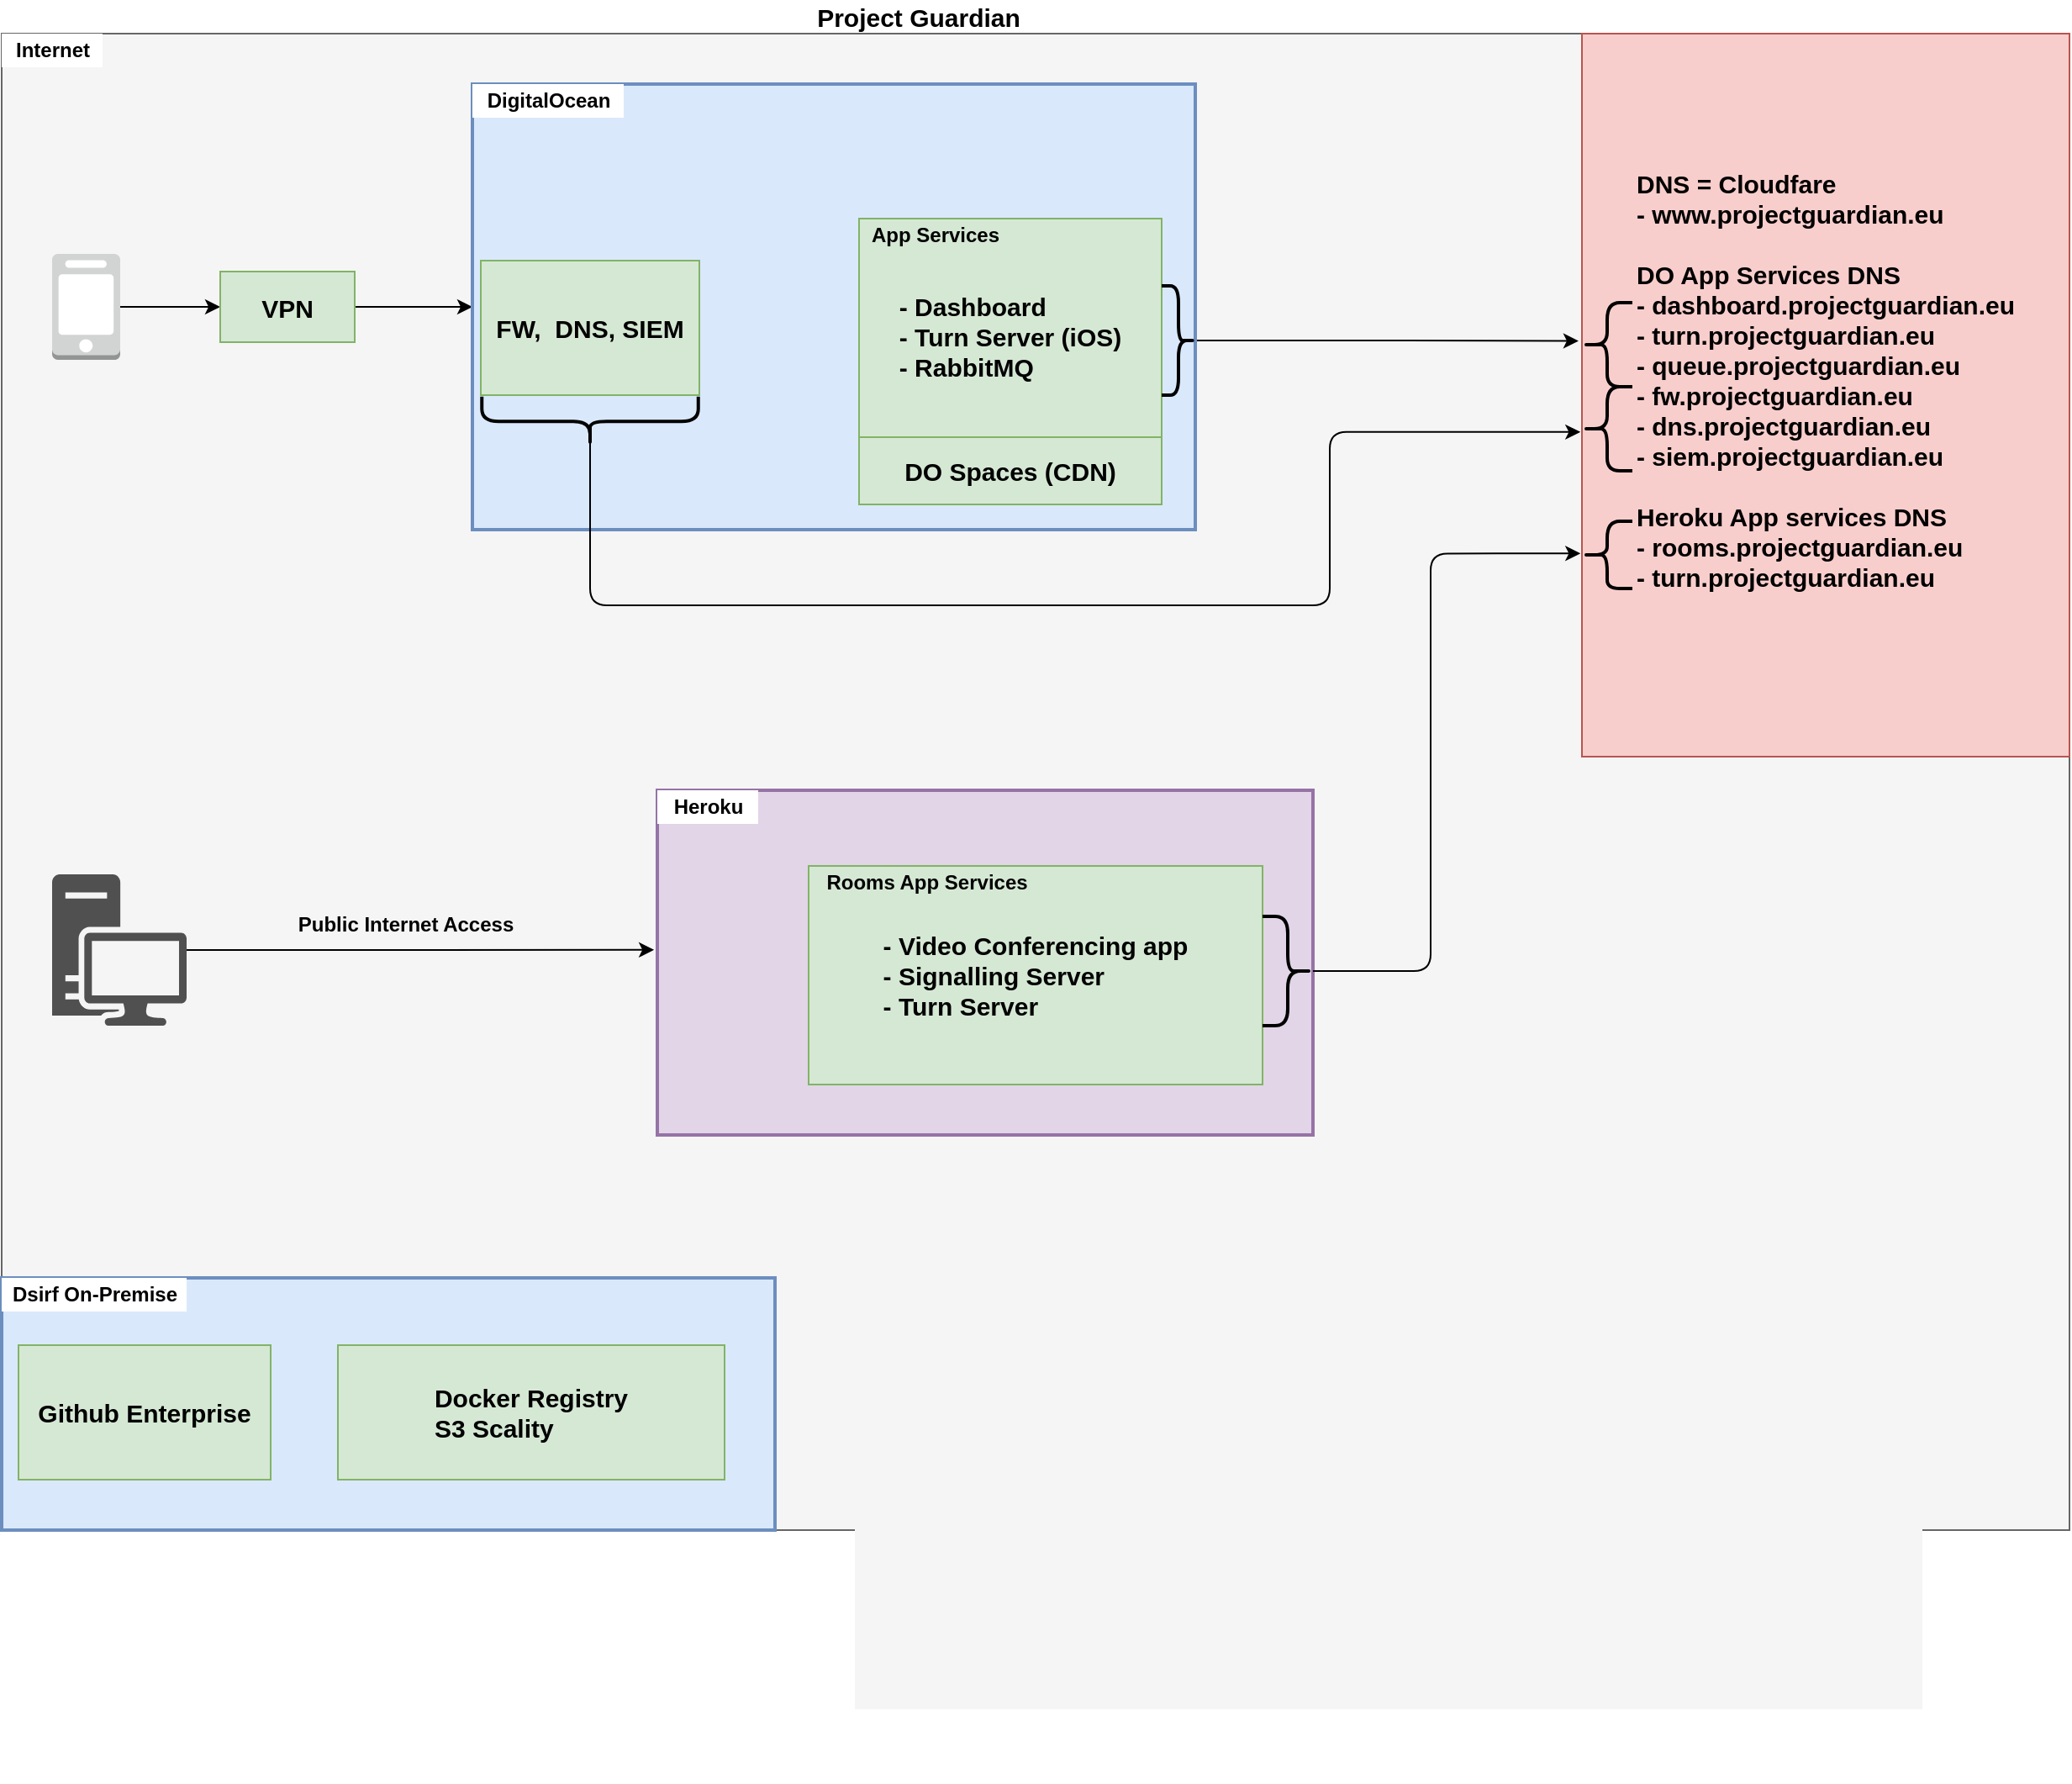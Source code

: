 <mxfile version="13.8.8" type="github">
  <diagram id="Kct_C77k4w69qnWXF-Gp" name="Page-1">
    <mxGraphModel dx="3766" dy="1265" grid="1" gridSize="10" guides="1" tooltips="1" connect="1" arrows="1" fold="1" page="1" pageScale="1" pageWidth="1700" pageHeight="1100" math="0" shadow="0">
      <root>
        <mxCell id="0" />
        <mxCell id="1" parent="0" />
        <mxCell id="mxm4oyXmpaIIjX80Ufu0-10" value="" style="rounded=0;whiteSpace=wrap;html=1;fillColor=#f5f5f5;strokeColor=#666666;fontColor=#333333;" vertex="1" parent="1">
          <mxGeometry y="60" width="1230" height="890" as="geometry" />
        </mxCell>
        <mxCell id="mxm4oyXmpaIIjX80Ufu0-1" value="Internet" style="text;html=1;align=center;verticalAlign=middle;resizable=0;points=[];autosize=1;fontStyle=1;fillColor=#ffffff;" vertex="1" parent="1">
          <mxGeometry y="60" width="60" height="20" as="geometry" />
        </mxCell>
        <mxCell id="mxm4oyXmpaIIjX80Ufu0-27" style="edgeStyle=orthogonalEdgeStyle;rounded=1;orthogonalLoop=1;jettySize=auto;html=1;entryX=0;entryY=0.5;entryDx=0;entryDy=0;" edge="1" parent="1" source="mxm4oyXmpaIIjX80Ufu0-4" target="mxm4oyXmpaIIjX80Ufu0-9">
          <mxGeometry relative="1" as="geometry" />
        </mxCell>
        <mxCell id="mxm4oyXmpaIIjX80Ufu0-4" value="" style="outlineConnect=0;dashed=0;verticalLabelPosition=bottom;verticalAlign=top;align=center;html=1;shape=mxgraph.aws3.mobile_client;fillColor=#D2D3D3;gradientColor=none;" vertex="1" parent="1">
          <mxGeometry x="30" y="191" width="40.5" height="63" as="geometry" />
        </mxCell>
        <mxCell id="mxm4oyXmpaIIjX80Ufu0-28" style="edgeStyle=orthogonalEdgeStyle;rounded=1;orthogonalLoop=1;jettySize=auto;html=1;entryX=0;entryY=0.5;entryDx=0;entryDy=0;" edge="1" parent="1" source="mxm4oyXmpaIIjX80Ufu0-9" target="mxm4oyXmpaIIjX80Ufu0-11">
          <mxGeometry relative="1" as="geometry" />
        </mxCell>
        <mxCell id="mxm4oyXmpaIIjX80Ufu0-9" value="&lt;font style=&quot;font-size: 15px&quot;&gt;VPN&lt;/font&gt;" style="rounded=0;whiteSpace=wrap;html=1;fontStyle=1;fillColor=#d5e8d4;strokeColor=#82b366;" vertex="1" parent="1">
          <mxGeometry x="130" y="201.5" width="80" height="42" as="geometry" />
        </mxCell>
        <mxCell id="mxm4oyXmpaIIjX80Ufu0-26" style="edgeStyle=orthogonalEdgeStyle;rounded=1;orthogonalLoop=1;jettySize=auto;html=1;entryX=-0.005;entryY=0.463;entryDx=0;entryDy=0;entryPerimeter=0;" edge="1" parent="1" source="mxm4oyXmpaIIjX80Ufu0-18" target="mxm4oyXmpaIIjX80Ufu0-20">
          <mxGeometry relative="1" as="geometry" />
        </mxCell>
        <mxCell id="mxm4oyXmpaIIjX80Ufu0-18" value="" style="pointerEvents=1;shadow=0;dashed=0;html=1;strokeColor=none;fillColor=#505050;labelPosition=center;verticalLabelPosition=bottom;verticalAlign=top;outlineConnect=0;align=center;shape=mxgraph.office.devices.workstation;" vertex="1" parent="1">
          <mxGeometry x="30" y="560" width="80" height="90" as="geometry" />
        </mxCell>
        <mxCell id="mxm4oyXmpaIIjX80Ufu0-19" value="Public Internet Access" style="text;html=1;align=center;verticalAlign=middle;resizable=0;points=[];autosize=1;fontStyle=1;" vertex="1" parent="1">
          <mxGeometry x="170" y="580" width="140" height="20" as="geometry" />
        </mxCell>
        <mxCell id="mxm4oyXmpaIIjX80Ufu0-25" value="" style="group" vertex="1" connectable="0" parent="1">
          <mxGeometry x="390" y="510" width="390" height="215" as="geometry" />
        </mxCell>
        <mxCell id="mxm4oyXmpaIIjX80Ufu0-20" value="" style="whiteSpace=wrap;html=1;strokeColor=#9673a6;strokeWidth=2;fillColor=#e1d5e7;" vertex="1" parent="mxm4oyXmpaIIjX80Ufu0-25">
          <mxGeometry width="390" height="205" as="geometry" />
        </mxCell>
        <mxCell id="mxm4oyXmpaIIjX80Ufu0-21" value="Heroku" style="text;html=1;align=center;verticalAlign=middle;resizable=0;points=[];autosize=1;fontStyle=1;fillColor=#ffffff;" vertex="1" parent="mxm4oyXmpaIIjX80Ufu0-25">
          <mxGeometry width="60" height="20" as="geometry" />
        </mxCell>
        <mxCell id="mxm4oyXmpaIIjX80Ufu0-24" value="" style="group" vertex="1" connectable="0" parent="mxm4oyXmpaIIjX80Ufu0-25">
          <mxGeometry x="90" y="45" width="270" height="170" as="geometry" />
        </mxCell>
        <mxCell id="mxm4oyXmpaIIjX80Ufu0-22" value="&lt;div style=&quot;text-align: justify&quot;&gt;&lt;span style=&quot;font-size: 15px&quot;&gt;&lt;b&gt;- Video Conferencing app&lt;/b&gt;&lt;/span&gt;&lt;/div&gt;&lt;div style=&quot;text-align: justify&quot;&gt;&lt;b&gt;&lt;span style=&quot;font-size: 15px&quot;&gt;-&amp;nbsp;Signalling&amp;nbsp;Server&lt;/span&gt;&lt;/b&gt;&lt;/div&gt;&lt;div style=&quot;text-align: justify&quot;&gt;&lt;span style=&quot;font-size: 15px&quot;&gt;&lt;b&gt;- Turn Server&lt;/b&gt;&lt;/span&gt;&lt;/div&gt;" style="whiteSpace=wrap;html=1;fillColor=#d5e8d4;strokeColor=#82b366;" vertex="1" parent="mxm4oyXmpaIIjX80Ufu0-24">
          <mxGeometry width="270" height="130" as="geometry" />
        </mxCell>
        <mxCell id="mxm4oyXmpaIIjX80Ufu0-23" value="Rooms App Services" style="text;html=1;align=center;verticalAlign=middle;resizable=0;points=[];autosize=1;fontStyle=1" vertex="1" parent="mxm4oyXmpaIIjX80Ufu0-24">
          <mxGeometry width="140" height="20" as="geometry" />
        </mxCell>
        <mxCell id="mxm4oyXmpaIIjX80Ufu0-47" value="" style="shape=curlyBracket;whiteSpace=wrap;html=1;rounded=1;strokeWidth=2;fillColor=#ffffff;rotation=-180;" vertex="1" parent="mxm4oyXmpaIIjX80Ufu0-25">
          <mxGeometry x="360" y="75" width="30" height="65" as="geometry" />
        </mxCell>
        <mxCell id="mxm4oyXmpaIIjX80Ufu0-29" value="&lt;div style=&quot;text-align: justify&quot;&gt;&lt;b&gt;&lt;font style=&quot;font-size: 15px&quot;&gt;DNS = Cloudfare&lt;/font&gt;&lt;/b&gt;&lt;/div&gt;&lt;div style=&quot;text-align: justify&quot;&gt;&lt;b&gt;&lt;font&gt;&lt;span style=&quot;font-size: 15px&quot;&gt;- www.projectguardian.eu&lt;/span&gt;&lt;/font&gt;&lt;/b&gt;&lt;/div&gt;&lt;div style=&quot;text-align: justify&quot;&gt;&lt;b&gt;&lt;font&gt;&lt;span style=&quot;font-size: 15px&quot;&gt;&lt;br&gt;&lt;/span&gt;&lt;/font&gt;&lt;/b&gt;&lt;/div&gt;&lt;div style=&quot;text-align: justify&quot;&gt;&lt;b&gt;&lt;font&gt;&lt;span style=&quot;font-size: 15px&quot;&gt;DO App Services DNS&lt;/span&gt;&lt;/font&gt;&lt;/b&gt;&lt;/div&gt;&lt;div style=&quot;text-align: justify&quot;&gt;&lt;b&gt;&lt;font&gt;&lt;span style=&quot;font-size: 15px&quot;&gt;- dashboard.projectguardian.eu&lt;/span&gt;&lt;/font&gt;&lt;/b&gt;&lt;/div&gt;&lt;div style=&quot;text-align: justify&quot;&gt;&lt;div&gt;&lt;b&gt;&lt;span style=&quot;font-size: 15px&quot;&gt;- turn.projectguardian.eu&lt;/span&gt;&lt;/b&gt;&lt;/div&gt;&lt;/div&gt;&lt;div style=&quot;text-align: justify&quot;&gt;&lt;b&gt;&lt;font&gt;&lt;span style=&quot;font-size: 15px&quot;&gt;- queue.projectguardian.eu&lt;/span&gt;&lt;/font&gt;&lt;/b&gt;&lt;/div&gt;&lt;div style=&quot;text-align: justify&quot;&gt;&lt;b style=&quot;font-size: 15px&quot;&gt;- fw.projectguardian.eu&lt;/b&gt;&lt;br&gt;&lt;/div&gt;&lt;div style=&quot;text-align: justify&quot;&gt;&lt;span style=&quot;font-size: 15px&quot;&gt;&lt;b&gt;- dns.projectguardian.eu&lt;/b&gt;&lt;/span&gt;&lt;/div&gt;&lt;div style=&quot;text-align: justify&quot;&gt;&lt;span style=&quot;font-size: 15px&quot;&gt;&lt;b&gt;- siem.projectguardian.eu&lt;/b&gt;&lt;/span&gt;&lt;/div&gt;&lt;div style=&quot;text-align: justify&quot;&gt;&lt;b&gt;&lt;font&gt;&lt;span style=&quot;font-size: 15px&quot;&gt;&lt;br&gt;&lt;/span&gt;&lt;/font&gt;&lt;/b&gt;&lt;/div&gt;&lt;div style=&quot;text-align: justify&quot;&gt;&lt;b&gt;&lt;font&gt;&lt;span style=&quot;font-size: 15px&quot;&gt;Heroku App services DNS&lt;/span&gt;&lt;/font&gt;&lt;/b&gt;&lt;/div&gt;&lt;div style=&quot;text-align: justify&quot;&gt;&lt;b&gt;&lt;font&gt;&lt;span style=&quot;font-size: 15px&quot;&gt;- rooms.projectguardian.eu&lt;/span&gt;&lt;/font&gt;&lt;/b&gt;&lt;/div&gt;&lt;div style=&quot;text-align: justify&quot;&gt;&lt;div&gt;&lt;b&gt;&lt;span style=&quot;font-size: 15px&quot;&gt;- turn.projectguardian.eu&lt;/span&gt;&lt;/b&gt;&lt;/div&gt;&lt;div&gt;&lt;b&gt;&lt;span style=&quot;font-size: 15px&quot;&gt;&lt;br&gt;&lt;/span&gt;&lt;/b&gt;&lt;/div&gt;&lt;/div&gt;" style="whiteSpace=wrap;html=1;fillColor=#f8cecc;strokeColor=#b85450;" vertex="1" parent="1">
          <mxGeometry x="940" y="60" width="290" height="430" as="geometry" />
        </mxCell>
        <mxCell id="mxm4oyXmpaIIjX80Ufu0-33" value="" style="group" vertex="1" connectable="0" parent="1">
          <mxGeometry y="800" width="625" height="300" as="geometry" />
        </mxCell>
        <mxCell id="mxm4oyXmpaIIjX80Ufu0-32" value="" style="whiteSpace=wrap;html=1;strokeColor=#6c8ebf;strokeWidth=2;fillColor=#dae8fc;" vertex="1" parent="mxm4oyXmpaIIjX80Ufu0-33">
          <mxGeometry width="460" height="150" as="geometry" />
        </mxCell>
        <mxCell id="mxm4oyXmpaIIjX80Ufu0-3" value="Dsirf On-Premise" style="text;html=1;align=center;verticalAlign=middle;resizable=0;points=[];autosize=1;fontStyle=1;fillColor=#ffffff;" vertex="1" parent="mxm4oyXmpaIIjX80Ufu0-33">
          <mxGeometry width="110" height="20" as="geometry" />
        </mxCell>
        <mxCell id="mxm4oyXmpaIIjX80Ufu0-34" value="&lt;div style=&quot;text-align: justify&quot;&gt;&lt;b&gt;&lt;font style=&quot;font-size: 15px&quot;&gt;Github Enterprise&lt;/font&gt;&lt;/b&gt;&lt;/div&gt;" style="whiteSpace=wrap;html=1;fillColor=#d5e8d4;strokeColor=#82b366;" vertex="1" parent="mxm4oyXmpaIIjX80Ufu0-33">
          <mxGeometry x="10" y="40" width="150" height="80" as="geometry" />
        </mxCell>
        <mxCell id="mxm4oyXmpaIIjX80Ufu0-35" value="&lt;div style=&quot;text-align: justify&quot;&gt;&lt;b&gt;&lt;font style=&quot;font-size: 15px&quot;&gt;Docker Registry&lt;/font&gt;&lt;/b&gt;&lt;/div&gt;&lt;div style=&quot;text-align: justify&quot;&gt;&lt;b&gt;&lt;font style=&quot;font-size: 15px&quot;&gt;S3 Scality&lt;/font&gt;&lt;/b&gt;&lt;/div&gt;" style="whiteSpace=wrap;html=1;fillColor=#d5e8d4;strokeColor=#82b366;" vertex="1" parent="mxm4oyXmpaIIjX80Ufu0-33">
          <mxGeometry x="200" y="40" width="230" height="80" as="geometry" />
        </mxCell>
        <mxCell id="mxm4oyXmpaIIjX80Ufu0-7" value="Security Services" style="text;html=1;align=center;verticalAlign=middle;resizable=0;points=[];autosize=1;fontStyle=1" vertex="1" parent="1">
          <mxGeometry x="285" y="190" width="120" height="20" as="geometry" />
        </mxCell>
        <mxCell id="mxm4oyXmpaIIjX80Ufu0-38" value="&lt;b&gt;&lt;font style=&quot;font-size: 15px&quot;&gt;Project Guardian&lt;/font&gt;&lt;/b&gt;" style="text;html=1;align=center;verticalAlign=middle;resizable=0;points=[];autosize=1;" vertex="1" parent="1">
          <mxGeometry x="475" y="40" width="140" height="20" as="geometry" />
        </mxCell>
        <mxCell id="mxm4oyXmpaIIjX80Ufu0-39" value="" style="shape=curlyBracket;whiteSpace=wrap;html=1;rounded=1;strokeWidth=2;fillColor=#ffffff;" vertex="1" parent="1">
          <mxGeometry x="940" y="220" width="30" height="50" as="geometry" />
        </mxCell>
        <mxCell id="mxm4oyXmpaIIjX80Ufu0-41" style="edgeStyle=orthogonalEdgeStyle;rounded=1;orthogonalLoop=1;jettySize=auto;html=1;entryX=-0.007;entryY=0.425;entryDx=0;entryDy=0;entryPerimeter=0;" edge="1" parent="1" source="mxm4oyXmpaIIjX80Ufu0-40" target="mxm4oyXmpaIIjX80Ufu0-29">
          <mxGeometry relative="1" as="geometry" />
        </mxCell>
        <mxCell id="mxm4oyXmpaIIjX80Ufu0-42" value="" style="group" vertex="1" connectable="0" parent="1">
          <mxGeometry x="280" y="90" width="430" height="271.57" as="geometry" />
        </mxCell>
        <mxCell id="mxm4oyXmpaIIjX80Ufu0-11" value="" style="whiteSpace=wrap;html=1;strokeColor=#6c8ebf;strokeWidth=2;fillColor=#dae8fc;" vertex="1" parent="mxm4oyXmpaIIjX80Ufu0-42">
          <mxGeometry width="430" height="265" as="geometry" />
        </mxCell>
        <mxCell id="mxm4oyXmpaIIjX80Ufu0-13" value="&lt;div style=&quot;text-align: justify&quot;&gt;&lt;b&gt;&lt;font style=&quot;font-size: 15px&quot;&gt;FW, &amp;nbsp;DNS, SIEM&lt;/font&gt;&lt;/b&gt;&lt;/div&gt;" style="whiteSpace=wrap;html=1;fillColor=#d5e8d4;strokeColor=#82b366;" vertex="1" parent="mxm4oyXmpaIIjX80Ufu0-42">
          <mxGeometry x="5" y="105" width="130" height="80" as="geometry" />
        </mxCell>
        <mxCell id="mxm4oyXmpaIIjX80Ufu0-6" value="DigitalOcean" style="text;html=1;align=center;verticalAlign=middle;resizable=0;points=[];autosize=1;fontStyle=1;fillColor=#ffffff;" vertex="1" parent="mxm4oyXmpaIIjX80Ufu0-42">
          <mxGeometry width="90" height="20" as="geometry" />
        </mxCell>
        <mxCell id="mxm4oyXmpaIIjX80Ufu0-36" value="" style="group" vertex="1" connectable="0" parent="mxm4oyXmpaIIjX80Ufu0-42">
          <mxGeometry x="230" y="80" width="180" height="170" as="geometry" />
        </mxCell>
        <mxCell id="mxm4oyXmpaIIjX80Ufu0-14" value="&lt;div style=&quot;text-align: justify&quot;&gt;&lt;span style=&quot;font-size: 15px&quot;&gt;&lt;b&gt;- Dashboard&lt;/b&gt;&lt;/span&gt;&lt;/div&gt;&lt;div style=&quot;text-align: justify&quot;&gt;&lt;span style=&quot;font-size: 15px&quot;&gt;&lt;b&gt;- Turn Server (iOS)&lt;/b&gt;&lt;/span&gt;&lt;/div&gt;&lt;div style=&quot;text-align: justify&quot;&gt;&lt;span style=&quot;font-size: 15px&quot;&gt;&lt;b&gt;- RabbitMQ&lt;/b&gt;&lt;/span&gt;&lt;/div&gt;" style="whiteSpace=wrap;html=1;fillColor=#d5e8d4;strokeColor=#82b366;" vertex="1" parent="mxm4oyXmpaIIjX80Ufu0-36">
          <mxGeometry width="180" height="140" as="geometry" />
        </mxCell>
        <mxCell id="mxm4oyXmpaIIjX80Ufu0-15" value="App Services" style="text;html=1;align=center;verticalAlign=middle;resizable=0;points=[];autosize=1;fontStyle=1" vertex="1" parent="mxm4oyXmpaIIjX80Ufu0-36">
          <mxGeometry width="90" height="20" as="geometry" />
        </mxCell>
        <mxCell id="mxm4oyXmpaIIjX80Ufu0-16" value="&lt;div style=&quot;text-align: justify&quot;&gt;&lt;b&gt;&lt;font style=&quot;font-size: 15px&quot;&gt;DO Spaces (CDN)&lt;/font&gt;&lt;/b&gt;&lt;/div&gt;" style="whiteSpace=wrap;html=1;fillColor=#d5e8d4;strokeColor=#82b366;" vertex="1" parent="mxm4oyXmpaIIjX80Ufu0-36">
          <mxGeometry y="130" width="180" height="40" as="geometry" />
        </mxCell>
        <mxCell id="mxm4oyXmpaIIjX80Ufu0-40" value="" style="shape=curlyBracket;whiteSpace=wrap;html=1;rounded=1;strokeWidth=2;fillColor=#ffffff;rotation=-180;" vertex="1" parent="mxm4oyXmpaIIjX80Ufu0-42">
          <mxGeometry x="410" y="120" width="20" height="65" as="geometry" />
        </mxCell>
        <mxCell id="mxm4oyXmpaIIjX80Ufu0-43" value="" style="shape=curlyBracket;whiteSpace=wrap;html=1;rounded=1;strokeWidth=2;fillColor=#ffffff;rotation=-90;" vertex="1" parent="mxm4oyXmpaIIjX80Ufu0-42">
          <mxGeometry x="55.31" y="136.25" width="29.38" height="128.75" as="geometry" />
        </mxCell>
        <mxCell id="mxm4oyXmpaIIjX80Ufu0-44" value="" style="shape=curlyBracket;whiteSpace=wrap;html=1;rounded=1;strokeWidth=2;fillColor=#ffffff;" vertex="1" parent="1">
          <mxGeometry x="940" y="270" width="30" height="50" as="geometry" />
        </mxCell>
        <mxCell id="mxm4oyXmpaIIjX80Ufu0-45" style="edgeStyle=orthogonalEdgeStyle;rounded=1;orthogonalLoop=1;jettySize=auto;html=1;entryX=-0.003;entryY=0.551;entryDx=0;entryDy=0;entryPerimeter=0;exitX=0.1;exitY=0.5;exitDx=0;exitDy=0;exitPerimeter=0;fontStyle=1" edge="1" parent="1" source="mxm4oyXmpaIIjX80Ufu0-43" target="mxm4oyXmpaIIjX80Ufu0-29">
          <mxGeometry relative="1" as="geometry">
            <Array as="points">
              <mxPoint x="350" y="400" />
              <mxPoint x="790" y="400" />
              <mxPoint x="790" y="297" />
            </Array>
          </mxGeometry>
        </mxCell>
        <mxCell id="mxm4oyXmpaIIjX80Ufu0-46" value="" style="shape=curlyBracket;whiteSpace=wrap;html=1;rounded=1;strokeWidth=2;fillColor=#ffffff;size=0.5;" vertex="1" parent="1">
          <mxGeometry x="940" y="350" width="30" height="40" as="geometry" />
        </mxCell>
        <mxCell id="mxm4oyXmpaIIjX80Ufu0-48" style="edgeStyle=orthogonalEdgeStyle;rounded=1;orthogonalLoop=1;jettySize=auto;html=1;entryX=-0.003;entryY=0.719;entryDx=0;entryDy=0;entryPerimeter=0;" edge="1" parent="1" source="mxm4oyXmpaIIjX80Ufu0-47" target="mxm4oyXmpaIIjX80Ufu0-29">
          <mxGeometry relative="1" as="geometry">
            <Array as="points">
              <mxPoint x="850" y="618" />
              <mxPoint x="850" y="369" />
            </Array>
          </mxGeometry>
        </mxCell>
      </root>
    </mxGraphModel>
  </diagram>
</mxfile>
